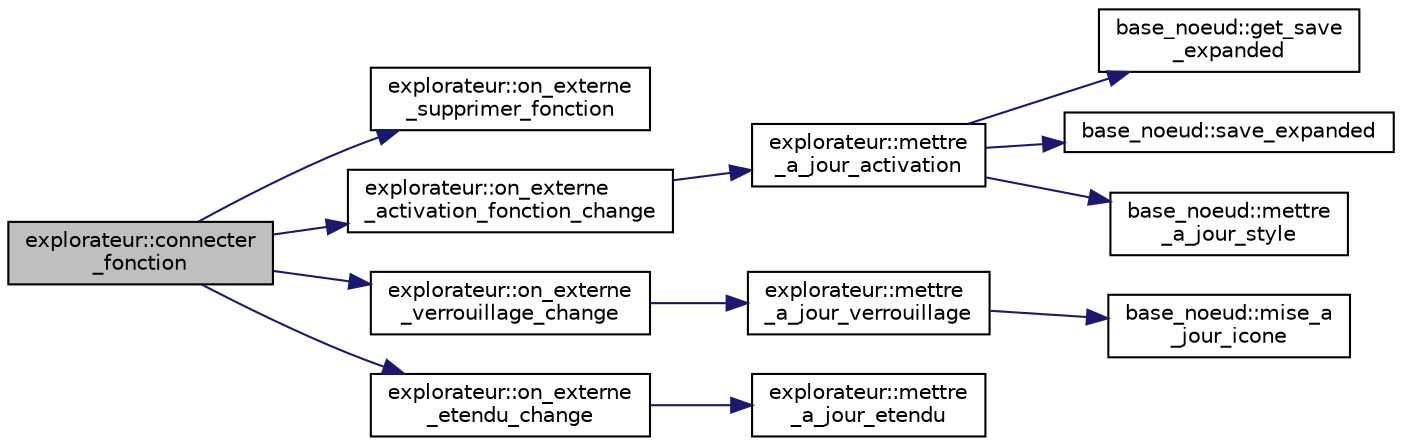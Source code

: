 digraph "explorateur::connecter_fonction"
{
  edge [fontname="Helvetica",fontsize="10",labelfontname="Helvetica",labelfontsize="10"];
  node [fontname="Helvetica",fontsize="10",shape=record];
  rankdir="LR";
  Node497 [label="explorateur::connecter\l_fonction",height=0.2,width=0.4,color="black", fillcolor="grey75", style="filled", fontcolor="black"];
  Node497 -> Node498 [color="midnightblue",fontsize="10",style="solid",fontname="Helvetica"];
  Node498 [label="explorateur::on_externe\l_supprimer_fonction",height=0.2,width=0.4,color="black", fillcolor="white", style="filled",URL="$classexplorateur.html#ae43b4a7ba4f0643465b3e2092b674d08",tooltip="Fonction appelée lorsqu&#39;une fonction est détruite. "];
  Node497 -> Node499 [color="midnightblue",fontsize="10",style="solid",fontname="Helvetica"];
  Node499 [label="explorateur::on_externe\l_activation_fonction_change",height=0.2,width=0.4,color="black", fillcolor="white", style="filled",URL="$classexplorateur.html#a1384795a69acb9eaabee919bf04568e1",tooltip="Fonction appelée lorsque l&#39;état d&#39;activation d&#39;une fonction change. "];
  Node499 -> Node500 [color="midnightblue",fontsize="10",style="solid",fontname="Helvetica"];
  Node500 [label="explorateur::mettre\l_a_jour_activation",height=0.2,width=0.4,color="black", fillcolor="white", style="filled",URL="$classexplorateur.html#a1c0d1a2f970f2b4d9560f33f74030f7a",tooltip="Met à jour l&#39;activation d&#39;un noeud. "];
  Node500 -> Node501 [color="midnightblue",fontsize="10",style="solid",fontname="Helvetica"];
  Node501 [label="base_noeud::get_save\l_expanded",height=0.2,width=0.4,color="black", fillcolor="white", style="filled",URL="$classbase__noeud.html#a32dabd19461a1e4db86b6e1c79bf9cbc",tooltip="Retourne l&#39;état d&#39;expansion sauvegardé avant le compactage automatique. "];
  Node500 -> Node502 [color="midnightblue",fontsize="10",style="solid",fontname="Helvetica"];
  Node502 [label="base_noeud::save_expanded",height=0.2,width=0.4,color="black", fillcolor="white", style="filled",URL="$classbase__noeud.html#a5fe905edcc9ff83f21a5d324c8a21bda",tooltip="Sauvegarde l&#39;état d&#39;expansion. "];
  Node500 -> Node503 [color="midnightblue",fontsize="10",style="solid",fontname="Helvetica"];
  Node503 [label="base_noeud::mettre\l_a_jour_style",height=0.2,width=0.4,color="black", fillcolor="white", style="filled",URL="$classbase__noeud.html#a12165cb731bfc08c958ccabad752d092",tooltip="Met à jour le style du noeud. "];
  Node497 -> Node504 [color="midnightblue",fontsize="10",style="solid",fontname="Helvetica"];
  Node504 [label="explorateur::on_externe\l_verrouillage_change",height=0.2,width=0.4,color="black", fillcolor="white", style="filled",URL="$classexplorateur.html#afce2e984617f7198974bcd4db9c4175a",tooltip="Fonction appelée lorsque le vérouillage d&#39;un objet change. "];
  Node504 -> Node505 [color="midnightblue",fontsize="10",style="solid",fontname="Helvetica"];
  Node505 [label="explorateur::mettre\l_a_jour_verrouillage",height=0.2,width=0.4,color="black", fillcolor="white", style="filled",URL="$classexplorateur.html#aa8f6a55c7d9b6e0ef699eb49af4cc2b7",tooltip="Met à jour le verouillage d&#39;un noeud. "];
  Node505 -> Node506 [color="midnightblue",fontsize="10",style="solid",fontname="Helvetica"];
  Node506 [label="base_noeud::mise_a\l_jour_icone",height=0.2,width=0.4,color="black", fillcolor="white", style="filled",URL="$classbase__noeud.html#ace8a7076d9e5a5d6644d801ac53f2f93",tooltip="Fonction virtuelle mettant à jour l&#39;icone. "];
  Node497 -> Node507 [color="midnightblue",fontsize="10",style="solid",fontname="Helvetica"];
  Node507 [label="explorateur::on_externe\l_etendu_change",height=0.2,width=0.4,color="black", fillcolor="white", style="filled",URL="$classexplorateur.html#a5098ff7776e4773ff3386a9bac9d9307",tooltip="Fonction appelée lorsque l&#39;état d&#39;expansion d&#39;une fonction change. "];
  Node507 -> Node508 [color="midnightblue",fontsize="10",style="solid",fontname="Helvetica"];
  Node508 [label="explorateur::mettre\l_a_jour_etendu",height=0.2,width=0.4,color="black", fillcolor="white", style="filled",URL="$classexplorateur.html#a09836e70d0641f3b692eeb070110f912",tooltip="Met à jour l&#39;état d&#39;expansion d&#39;un noeud. "];
}
